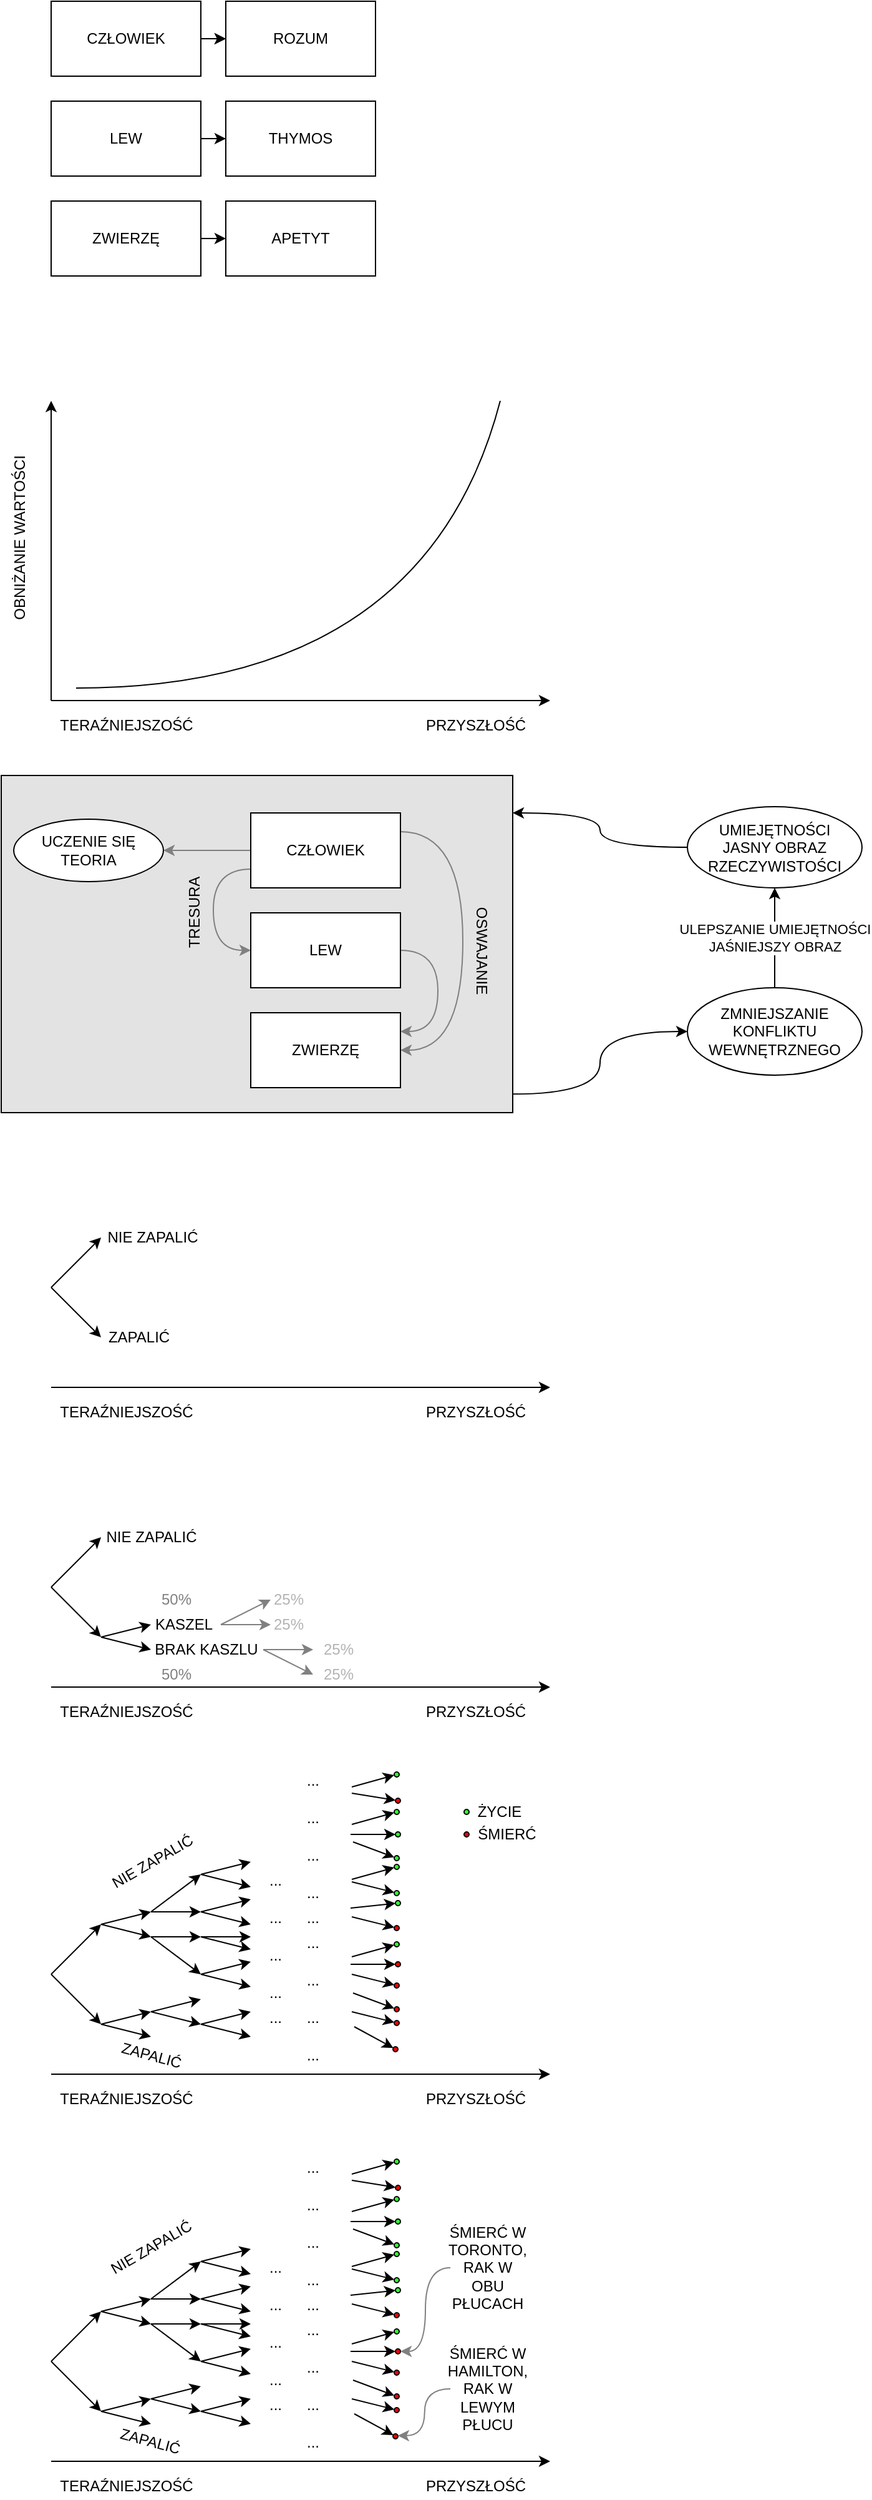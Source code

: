 <mxfile version="15.5.6" type="github">
  <diagram id="h3XiX5L2xC7716TNH4we" name="Page-1">
    <mxGraphModel dx="1521" dy="988" grid="1" gridSize="10" guides="1" tooltips="1" connect="1" arrows="1" fold="1" page="1" pageScale="1" pageWidth="827" pageHeight="1169" math="0" shadow="0">
      <root>
        <mxCell id="0" />
        <mxCell id="1" parent="0" />
        <mxCell id="KQOKyWiwMK6b_8UveWx6-15" style="edgeStyle=orthogonalEdgeStyle;curved=1;rounded=0;orthogonalLoop=1;jettySize=auto;html=1;entryX=0;entryY=0.5;entryDx=0;entryDy=0;exitX=0.999;exitY=0.945;exitDx=0;exitDy=0;exitPerimeter=0;" edge="1" parent="1" source="KQOKyWiwMK6b_8UveWx6-13" target="KQOKyWiwMK6b_8UveWx6-4">
          <mxGeometry relative="1" as="geometry" />
        </mxCell>
        <mxCell id="KQOKyWiwMK6b_8UveWx6-13" value="" style="whiteSpace=wrap;html=1;fillColor=#E3E3E3;" vertex="1" parent="1">
          <mxGeometry x="40" y="660" width="410" height="270" as="geometry" />
        </mxCell>
        <mxCell id="xyvLPHj3RRTKYlfgmULw-8" style="edgeStyle=orthogonalEdgeStyle;rounded=0;orthogonalLoop=1;jettySize=auto;html=1;entryX=0;entryY=0.5;entryDx=0;entryDy=0;" parent="1" source="xyvLPHj3RRTKYlfgmULw-1" target="xyvLPHj3RRTKYlfgmULw-4" edge="1">
          <mxGeometry relative="1" as="geometry" />
        </mxCell>
        <mxCell id="xyvLPHj3RRTKYlfgmULw-12" value="" style="edgeStyle=orthogonalEdgeStyle;rounded=0;orthogonalLoop=1;jettySize=auto;html=1;" parent="1" source="xyvLPHj3RRTKYlfgmULw-1" target="xyvLPHj3RRTKYlfgmULw-4" edge="1">
          <mxGeometry relative="1" as="geometry" />
        </mxCell>
        <mxCell id="xyvLPHj3RRTKYlfgmULw-1" value="CZŁOWIEK" style="rounded=0;whiteSpace=wrap;html=1;" parent="1" vertex="1">
          <mxGeometry x="80" y="40" width="120" height="60" as="geometry" />
        </mxCell>
        <mxCell id="xyvLPHj3RRTKYlfgmULw-11" style="edgeStyle=orthogonalEdgeStyle;rounded=0;orthogonalLoop=1;jettySize=auto;html=1;entryX=0;entryY=0.5;entryDx=0;entryDy=0;" parent="1" source="xyvLPHj3RRTKYlfgmULw-2" target="xyvLPHj3RRTKYlfgmULw-10" edge="1">
          <mxGeometry relative="1" as="geometry" />
        </mxCell>
        <mxCell id="xyvLPHj3RRTKYlfgmULw-2" value="LEW" style="rounded=0;whiteSpace=wrap;html=1;" parent="1" vertex="1">
          <mxGeometry x="80" y="120" width="120" height="60" as="geometry" />
        </mxCell>
        <mxCell id="xyvLPHj3RRTKYlfgmULw-9" style="edgeStyle=orthogonalEdgeStyle;rounded=0;orthogonalLoop=1;jettySize=auto;html=1;exitX=1;exitY=0.5;exitDx=0;exitDy=0;entryX=0;entryY=0.5;entryDx=0;entryDy=0;" parent="1" source="xyvLPHj3RRTKYlfgmULw-3" target="xyvLPHj3RRTKYlfgmULw-5" edge="1">
          <mxGeometry relative="1" as="geometry" />
        </mxCell>
        <mxCell id="xyvLPHj3RRTKYlfgmULw-3" value="ZWIERZĘ" style="rounded=0;whiteSpace=wrap;html=1;" parent="1" vertex="1">
          <mxGeometry x="80" y="200" width="120" height="60" as="geometry" />
        </mxCell>
        <mxCell id="xyvLPHj3RRTKYlfgmULw-4" value="ROZUM" style="rounded=0;whiteSpace=wrap;html=1;" parent="1" vertex="1">
          <mxGeometry x="220" y="40" width="120" height="60" as="geometry" />
        </mxCell>
        <mxCell id="xyvLPHj3RRTKYlfgmULw-5" value="APETYT" style="rounded=0;whiteSpace=wrap;html=1;" parent="1" vertex="1">
          <mxGeometry x="220" y="200" width="120" height="60" as="geometry" />
        </mxCell>
        <mxCell id="xyvLPHj3RRTKYlfgmULw-10" value="THYMOS" style="rounded=0;whiteSpace=wrap;html=1;" parent="1" vertex="1">
          <mxGeometry x="220" y="120" width="120" height="60" as="geometry" />
        </mxCell>
        <mxCell id="xyvLPHj3RRTKYlfgmULw-14" value="" style="endArrow=classic;html=1;rounded=0;" parent="1" edge="1">
          <mxGeometry width="50" height="50" relative="1" as="geometry">
            <mxPoint x="80" y="600" as="sourcePoint" />
            <mxPoint x="80" y="360" as="targetPoint" />
          </mxGeometry>
        </mxCell>
        <mxCell id="xyvLPHj3RRTKYlfgmULw-15" value="" style="endArrow=classic;html=1;rounded=0;" parent="1" edge="1">
          <mxGeometry width="50" height="50" relative="1" as="geometry">
            <mxPoint x="80" y="600" as="sourcePoint" />
            <mxPoint x="480" y="600" as="targetPoint" />
          </mxGeometry>
        </mxCell>
        <mxCell id="xyvLPHj3RRTKYlfgmULw-16" value="PRZYSZŁOŚĆ" style="text;html=1;align=center;verticalAlign=middle;resizable=0;points=[];autosize=1;strokeColor=none;fillColor=none;" parent="1" vertex="1">
          <mxGeometry x="370" y="610" width="100" height="20" as="geometry" />
        </mxCell>
        <mxCell id="xyvLPHj3RRTKYlfgmULw-17" value="TERAŹNIEJSZOŚĆ" style="text;html=1;align=center;verticalAlign=middle;resizable=0;points=[];autosize=1;strokeColor=none;fillColor=none;" parent="1" vertex="1">
          <mxGeometry x="80" y="610" width="120" height="20" as="geometry" />
        </mxCell>
        <mxCell id="xyvLPHj3RRTKYlfgmULw-18" value="OBNIŻANIE WARTOŚCI" style="text;html=1;align=center;verticalAlign=middle;resizable=0;points=[];autosize=1;strokeColor=none;fillColor=none;rotation=-90;" parent="1" vertex="1">
          <mxGeometry x="-20" y="460" width="150" height="20" as="geometry" />
        </mxCell>
        <mxCell id="xyvLPHj3RRTKYlfgmULw-20" value="" style="endArrow=none;html=1;curved=1;" parent="1" edge="1">
          <mxGeometry width="50" height="50" relative="1" as="geometry">
            <mxPoint x="100" y="590" as="sourcePoint" />
            <mxPoint x="440" y="360" as="targetPoint" />
            <Array as="points">
              <mxPoint x="380" y="590" />
            </Array>
          </mxGeometry>
        </mxCell>
        <mxCell id="xyvLPHj3RRTKYlfgmULw-253" value="" style="endArrow=classic;html=1;rounded=0;" parent="1" edge="1">
          <mxGeometry x="80" y="1760" width="50" height="50" as="geometry">
            <mxPoint x="80" y="2010" as="sourcePoint" />
            <mxPoint x="480" y="2010" as="targetPoint" />
          </mxGeometry>
        </mxCell>
        <mxCell id="xyvLPHj3RRTKYlfgmULw-254" value="PRZYSZŁOŚĆ" style="text;html=1;align=center;verticalAlign=middle;resizable=0;points=[];autosize=1;strokeColor=none;fillColor=none;" parent="1" vertex="1">
          <mxGeometry x="370" y="2020" width="100" height="20" as="geometry" />
        </mxCell>
        <mxCell id="xyvLPHj3RRTKYlfgmULw-255" value="TERAŹNIEJSZOŚĆ" style="text;html=1;align=center;verticalAlign=middle;resizable=0;points=[];autosize=1;strokeColor=none;fillColor=none;" parent="1" vertex="1">
          <mxGeometry x="80" y="2020" width="120" height="20" as="geometry" />
        </mxCell>
        <mxCell id="xyvLPHj3RRTKYlfgmULw-256" value="" style="endArrow=classic;html=1;curved=1;" parent="1" edge="1">
          <mxGeometry x="80" y="1760" width="50" height="50" as="geometry">
            <mxPoint x="80" y="1930" as="sourcePoint" />
            <mxPoint x="120" y="1890" as="targetPoint" />
          </mxGeometry>
        </mxCell>
        <mxCell id="xyvLPHj3RRTKYlfgmULw-257" value="" style="endArrow=classic;html=1;curved=1;" parent="1" edge="1">
          <mxGeometry x="80" y="1760" width="50" height="50" as="geometry">
            <mxPoint x="80" y="1930" as="sourcePoint" />
            <mxPoint x="120" y="1970" as="targetPoint" />
          </mxGeometry>
        </mxCell>
        <mxCell id="xyvLPHj3RRTKYlfgmULw-258" value="" style="endArrow=classic;html=1;curved=1;" parent="1" edge="1">
          <mxGeometry x="80" y="1760" width="50" height="50" as="geometry">
            <mxPoint x="120" y="1890" as="sourcePoint" />
            <mxPoint x="160" y="1880" as="targetPoint" />
          </mxGeometry>
        </mxCell>
        <mxCell id="xyvLPHj3RRTKYlfgmULw-259" value="" style="endArrow=classic;html=1;curved=1;" parent="1" edge="1">
          <mxGeometry x="80" y="1760" width="50" height="50" as="geometry">
            <mxPoint x="120" y="1890" as="sourcePoint" />
            <mxPoint x="160" y="1900" as="targetPoint" />
          </mxGeometry>
        </mxCell>
        <mxCell id="xyvLPHj3RRTKYlfgmULw-260" value="" style="endArrow=classic;html=1;curved=1;" parent="1" edge="1">
          <mxGeometry x="80" y="1760" width="50" height="50" as="geometry">
            <mxPoint x="120" y="1970" as="sourcePoint" />
            <mxPoint x="160" y="1960" as="targetPoint" />
          </mxGeometry>
        </mxCell>
        <mxCell id="xyvLPHj3RRTKYlfgmULw-261" value="" style="endArrow=classic;html=1;curved=1;" parent="1" edge="1">
          <mxGeometry x="80" y="1760" width="50" height="50" as="geometry">
            <mxPoint x="120" y="1970" as="sourcePoint" />
            <mxPoint x="160" y="1980" as="targetPoint" />
          </mxGeometry>
        </mxCell>
        <mxCell id="xyvLPHj3RRTKYlfgmULw-262" value="" style="endArrow=classic;html=1;curved=1;" parent="1" edge="1">
          <mxGeometry x="80" y="1760" width="50" height="50" as="geometry">
            <mxPoint x="160" y="1900" as="sourcePoint" />
            <mxPoint x="200" y="1900" as="targetPoint" />
          </mxGeometry>
        </mxCell>
        <mxCell id="xyvLPHj3RRTKYlfgmULw-263" value="" style="endArrow=classic;html=1;curved=1;" parent="1" edge="1">
          <mxGeometry x="80" y="1760" width="50" height="50" as="geometry">
            <mxPoint x="160" y="1900" as="sourcePoint" />
            <mxPoint x="200" y="1930" as="targetPoint" />
          </mxGeometry>
        </mxCell>
        <mxCell id="xyvLPHj3RRTKYlfgmULw-264" value="" style="endArrow=classic;html=1;curved=1;" parent="1" edge="1">
          <mxGeometry x="80" y="1760" width="50" height="50" as="geometry">
            <mxPoint x="160" y="1960" as="sourcePoint" />
            <mxPoint x="200" y="1950" as="targetPoint" />
          </mxGeometry>
        </mxCell>
        <mxCell id="xyvLPHj3RRTKYlfgmULw-265" value="" style="endArrow=classic;html=1;curved=1;" parent="1" edge="1">
          <mxGeometry x="80" y="1760" width="50" height="50" as="geometry">
            <mxPoint x="160" y="1960" as="sourcePoint" />
            <mxPoint x="200" y="1970" as="targetPoint" />
          </mxGeometry>
        </mxCell>
        <mxCell id="xyvLPHj3RRTKYlfgmULw-266" value="" style="endArrow=classic;html=1;curved=1;" parent="1" edge="1">
          <mxGeometry x="80" y="1760" width="50" height="50" as="geometry">
            <mxPoint x="160" y="1880" as="sourcePoint" />
            <mxPoint x="200" y="1850" as="targetPoint" />
          </mxGeometry>
        </mxCell>
        <mxCell id="xyvLPHj3RRTKYlfgmULw-267" value="" style="endArrow=classic;html=1;curved=1;" parent="1" edge="1">
          <mxGeometry x="80" y="1760" width="50" height="50" as="geometry">
            <mxPoint x="160" y="1880" as="sourcePoint" />
            <mxPoint x="200" y="1880" as="targetPoint" />
          </mxGeometry>
        </mxCell>
        <mxCell id="xyvLPHj3RRTKYlfgmULw-268" value="" style="endArrow=classic;html=1;curved=1;" parent="1" edge="1">
          <mxGeometry x="80" y="1760" width="50" height="50" as="geometry">
            <mxPoint x="200" y="1850" as="sourcePoint" />
            <mxPoint x="240" y="1840" as="targetPoint" />
          </mxGeometry>
        </mxCell>
        <mxCell id="xyvLPHj3RRTKYlfgmULw-269" value="" style="endArrow=classic;html=1;curved=1;" parent="1" edge="1">
          <mxGeometry x="80" y="1760" width="50" height="50" as="geometry">
            <mxPoint x="200" y="1850" as="sourcePoint" />
            <mxPoint x="240" y="1860" as="targetPoint" />
          </mxGeometry>
        </mxCell>
        <mxCell id="xyvLPHj3RRTKYlfgmULw-270" value="" style="endArrow=classic;html=1;curved=1;" parent="1" edge="1">
          <mxGeometry x="80" y="1760" width="50" height="50" as="geometry">
            <mxPoint x="200" y="1880" as="sourcePoint" />
            <mxPoint x="240" y="1870" as="targetPoint" />
          </mxGeometry>
        </mxCell>
        <mxCell id="xyvLPHj3RRTKYlfgmULw-271" value="" style="endArrow=classic;html=1;curved=1;" parent="1" edge="1">
          <mxGeometry x="80" y="1760" width="50" height="50" as="geometry">
            <mxPoint x="200" y="1880" as="sourcePoint" />
            <mxPoint x="240" y="1890" as="targetPoint" />
          </mxGeometry>
        </mxCell>
        <mxCell id="xyvLPHj3RRTKYlfgmULw-272" value="" style="endArrow=classic;html=1;curved=1;" parent="1" edge="1">
          <mxGeometry x="80" y="1760" width="50" height="50" as="geometry">
            <mxPoint x="200" y="1930" as="sourcePoint" />
            <mxPoint x="240" y="1920" as="targetPoint" />
          </mxGeometry>
        </mxCell>
        <mxCell id="xyvLPHj3RRTKYlfgmULw-273" value="" style="endArrow=classic;html=1;curved=1;" parent="1" edge="1">
          <mxGeometry x="80" y="1760" width="50" height="50" as="geometry">
            <mxPoint x="200" y="1930" as="sourcePoint" />
            <mxPoint x="240" y="1940" as="targetPoint" />
          </mxGeometry>
        </mxCell>
        <mxCell id="xyvLPHj3RRTKYlfgmULw-274" value="" style="endArrow=classic;html=1;curved=1;" parent="1" edge="1">
          <mxGeometry x="80" y="1760" width="50" height="50" as="geometry">
            <mxPoint x="200" y="1900" as="sourcePoint" />
            <mxPoint x="240" y="1900" as="targetPoint" />
          </mxGeometry>
        </mxCell>
        <mxCell id="xyvLPHj3RRTKYlfgmULw-275" value="" style="endArrow=classic;html=1;curved=1;" parent="1" edge="1">
          <mxGeometry x="80" y="1760" width="50" height="50" as="geometry">
            <mxPoint x="200" y="1900" as="sourcePoint" />
            <mxPoint x="240" y="1910" as="targetPoint" />
          </mxGeometry>
        </mxCell>
        <mxCell id="xyvLPHj3RRTKYlfgmULw-276" value="" style="endArrow=classic;html=1;curved=1;" parent="1" edge="1">
          <mxGeometry x="80" y="1760" width="50" height="50" as="geometry">
            <mxPoint x="200" y="1970" as="sourcePoint" />
            <mxPoint x="240" y="1960" as="targetPoint" />
          </mxGeometry>
        </mxCell>
        <mxCell id="xyvLPHj3RRTKYlfgmULw-277" value="" style="endArrow=classic;html=1;curved=1;" parent="1" edge="1">
          <mxGeometry x="80" y="1760" width="50" height="50" as="geometry">
            <mxPoint x="200" y="1970" as="sourcePoint" />
            <mxPoint x="240" y="1980" as="targetPoint" />
          </mxGeometry>
        </mxCell>
        <mxCell id="xyvLPHj3RRTKYlfgmULw-278" value="..." style="text;html=1;strokeColor=none;fillColor=none;align=center;verticalAlign=middle;whiteSpace=wrap;rounded=0;" parent="1" vertex="1">
          <mxGeometry x="230" y="1840" width="60" height="30" as="geometry" />
        </mxCell>
        <mxCell id="xyvLPHj3RRTKYlfgmULw-279" value="..." style="text;html=1;strokeColor=none;fillColor=none;align=center;verticalAlign=middle;whiteSpace=wrap;rounded=0;" parent="1" vertex="1">
          <mxGeometry x="230" y="1870" width="60" height="30" as="geometry" />
        </mxCell>
        <mxCell id="xyvLPHj3RRTKYlfgmULw-280" value="..." style="text;html=1;strokeColor=none;fillColor=none;align=center;verticalAlign=middle;whiteSpace=wrap;rounded=0;" parent="1" vertex="1">
          <mxGeometry x="230" y="1900" width="60" height="30" as="geometry" />
        </mxCell>
        <mxCell id="xyvLPHj3RRTKYlfgmULw-281" value="..." style="text;html=1;strokeColor=none;fillColor=none;align=center;verticalAlign=middle;whiteSpace=wrap;rounded=0;" parent="1" vertex="1">
          <mxGeometry x="230" y="1930" width="60" height="30" as="geometry" />
        </mxCell>
        <mxCell id="xyvLPHj3RRTKYlfgmULw-282" value="..." style="text;html=1;strokeColor=none;fillColor=none;align=center;verticalAlign=middle;whiteSpace=wrap;rounded=0;" parent="1" vertex="1">
          <mxGeometry x="230" y="1950" width="60" height="30" as="geometry" />
        </mxCell>
        <mxCell id="xyvLPHj3RRTKYlfgmULw-283" value="..." style="text;html=1;strokeColor=none;fillColor=none;align=center;verticalAlign=middle;whiteSpace=wrap;rounded=0;" parent="1" vertex="1">
          <mxGeometry x="260" y="1760" width="60" height="30" as="geometry" />
        </mxCell>
        <mxCell id="xyvLPHj3RRTKYlfgmULw-284" value="..." style="text;html=1;strokeColor=none;fillColor=none;align=center;verticalAlign=middle;whiteSpace=wrap;rounded=0;" parent="1" vertex="1">
          <mxGeometry x="260" y="1790" width="60" height="30" as="geometry" />
        </mxCell>
        <mxCell id="xyvLPHj3RRTKYlfgmULw-285" value="..." style="text;html=1;strokeColor=none;fillColor=none;align=center;verticalAlign=middle;whiteSpace=wrap;rounded=0;" parent="1" vertex="1">
          <mxGeometry x="260" y="1820" width="60" height="30" as="geometry" />
        </mxCell>
        <mxCell id="xyvLPHj3RRTKYlfgmULw-286" value="..." style="text;html=1;strokeColor=none;fillColor=none;align=center;verticalAlign=middle;whiteSpace=wrap;rounded=0;" parent="1" vertex="1">
          <mxGeometry x="260" y="1850" width="60" height="30" as="geometry" />
        </mxCell>
        <mxCell id="xyvLPHj3RRTKYlfgmULw-287" value="..." style="text;html=1;strokeColor=none;fillColor=none;align=center;verticalAlign=middle;whiteSpace=wrap;rounded=0;" parent="1" vertex="1">
          <mxGeometry x="260" y="1870" width="60" height="30" as="geometry" />
        </mxCell>
        <mxCell id="xyvLPHj3RRTKYlfgmULw-288" value="..." style="text;html=1;strokeColor=none;fillColor=none;align=center;verticalAlign=middle;whiteSpace=wrap;rounded=0;" parent="1" vertex="1">
          <mxGeometry x="260" y="1890" width="60" height="30" as="geometry" />
        </mxCell>
        <mxCell id="xyvLPHj3RRTKYlfgmULw-289" value="..." style="text;html=1;strokeColor=none;fillColor=none;align=center;verticalAlign=middle;whiteSpace=wrap;rounded=0;" parent="1" vertex="1">
          <mxGeometry x="260" y="1920" width="60" height="30" as="geometry" />
        </mxCell>
        <mxCell id="xyvLPHj3RRTKYlfgmULw-290" value="..." style="text;html=1;strokeColor=none;fillColor=none;align=center;verticalAlign=middle;whiteSpace=wrap;rounded=0;" parent="1" vertex="1">
          <mxGeometry x="260" y="1950" width="60" height="30" as="geometry" />
        </mxCell>
        <mxCell id="xyvLPHj3RRTKYlfgmULw-291" value="..." style="text;html=1;strokeColor=none;fillColor=none;align=center;verticalAlign=middle;whiteSpace=wrap;rounded=0;" parent="1" vertex="1">
          <mxGeometry x="260" y="1980" width="60" height="30" as="geometry" />
        </mxCell>
        <mxCell id="xyvLPHj3RRTKYlfgmULw-292" value="" style="group;rotation=-15;" parent="1" vertex="1" connectable="0">
          <mxGeometry x="320" y="1773" width="40" height="4" as="geometry" />
        </mxCell>
        <mxCell id="xyvLPHj3RRTKYlfgmULw-293" value="" style="endArrow=classic;html=1;curved=1;entryX=0;entryY=0.5;entryDx=0;entryDy=0;" parent="xyvLPHj3RRTKYlfgmULw-292" target="xyvLPHj3RRTKYlfgmULw-294" edge="1">
          <mxGeometry width="50" height="50" relative="1" as="geometry">
            <mxPoint x="1" y="7" as="sourcePoint" />
            <mxPoint x="29" y="-3" as="targetPoint" />
          </mxGeometry>
        </mxCell>
        <mxCell id="xyvLPHj3RRTKYlfgmULw-294" value="" style="ellipse;whiteSpace=wrap;html=1;fillColor=#33FF33;gradientColor=none;rotation=-15;" parent="xyvLPHj3RRTKYlfgmULw-292" vertex="1">
          <mxGeometry x="35" y="-5" width="4" height="4" as="geometry" />
        </mxCell>
        <mxCell id="xyvLPHj3RRTKYlfgmULw-295" value="" style="group;rotation=10;" parent="1" vertex="1" connectable="0">
          <mxGeometry x="320" y="1786" width="40" height="4" as="geometry" />
        </mxCell>
        <mxCell id="xyvLPHj3RRTKYlfgmULw-296" value="" style="endArrow=classic;html=1;curved=1;entryX=0;entryY=0.5;entryDx=0;entryDy=0;" parent="xyvLPHj3RRTKYlfgmULw-295" target="xyvLPHj3RRTKYlfgmULw-297" edge="1">
          <mxGeometry width="50" height="50" relative="1" as="geometry">
            <mxPoint x="1" y="-1" as="sourcePoint" />
            <mxPoint x="30" y="1" as="targetPoint" />
          </mxGeometry>
        </mxCell>
        <mxCell id="xyvLPHj3RRTKYlfgmULw-297" value="" style="ellipse;whiteSpace=wrap;html=1;fillColor=#FF0000;gradientColor=none;rotation=10;" parent="xyvLPHj3RRTKYlfgmULw-295" vertex="1">
          <mxGeometry x="36" y="3" width="4" height="4" as="geometry" />
        </mxCell>
        <mxCell id="xyvLPHj3RRTKYlfgmULw-298" value="" style="group;rotation=-15;" parent="1" vertex="1" connectable="0">
          <mxGeometry x="320" y="1803" width="40" height="4" as="geometry" />
        </mxCell>
        <mxCell id="xyvLPHj3RRTKYlfgmULw-299" value="" style="endArrow=classic;html=1;curved=1;entryX=0;entryY=0.5;entryDx=0;entryDy=0;" parent="xyvLPHj3RRTKYlfgmULw-298" target="xyvLPHj3RRTKYlfgmULw-300" edge="1">
          <mxGeometry width="50" height="50" relative="1" as="geometry">
            <mxPoint x="1" y="7" as="sourcePoint" />
            <mxPoint x="29" y="-3" as="targetPoint" />
          </mxGeometry>
        </mxCell>
        <mxCell id="xyvLPHj3RRTKYlfgmULw-300" value="" style="ellipse;whiteSpace=wrap;html=1;fillColor=#33FF33;gradientColor=none;rotation=-15;" parent="xyvLPHj3RRTKYlfgmULw-298" vertex="1">
          <mxGeometry x="35" y="-5" width="4" height="4" as="geometry" />
        </mxCell>
        <mxCell id="xyvLPHj3RRTKYlfgmULw-301" value="" style="group;rotation=0;" parent="1" vertex="1" connectable="0">
          <mxGeometry x="320" y="1816" width="40" height="4" as="geometry" />
        </mxCell>
        <mxCell id="xyvLPHj3RRTKYlfgmULw-302" value="" style="endArrow=classic;html=1;curved=1;entryX=0;entryY=0.5;entryDx=0;entryDy=0;" parent="xyvLPHj3RRTKYlfgmULw-301" target="xyvLPHj3RRTKYlfgmULw-303" edge="1">
          <mxGeometry width="50" height="50" relative="1" as="geometry">
            <mxPoint y="2" as="sourcePoint" />
            <mxPoint x="30" y="-1" as="targetPoint" />
          </mxGeometry>
        </mxCell>
        <mxCell id="xyvLPHj3RRTKYlfgmULw-303" value="" style="ellipse;whiteSpace=wrap;html=1;fillColor=#33FF33;gradientColor=none;rotation=0;" parent="xyvLPHj3RRTKYlfgmULw-301" vertex="1">
          <mxGeometry x="36" width="4" height="4" as="geometry" />
        </mxCell>
        <mxCell id="xyvLPHj3RRTKYlfgmULw-304" value="" style="group;rotation=20;" parent="1" vertex="1" connectable="0">
          <mxGeometry x="320" y="1829" width="40" height="4" as="geometry" />
        </mxCell>
        <mxCell id="xyvLPHj3RRTKYlfgmULw-305" value="" style="endArrow=classic;html=1;curved=1;entryX=0;entryY=0.5;entryDx=0;entryDy=0;" parent="xyvLPHj3RRTKYlfgmULw-304" target="xyvLPHj3RRTKYlfgmULw-306" edge="1">
          <mxGeometry width="50" height="50" relative="1" as="geometry">
            <mxPoint x="2" y="-5" as="sourcePoint" />
            <mxPoint x="30" y="3" as="targetPoint" />
          </mxGeometry>
        </mxCell>
        <mxCell id="xyvLPHj3RRTKYlfgmULw-306" value="" style="ellipse;whiteSpace=wrap;html=1;fillColor=#33FF33;gradientColor=none;rotation=20;" parent="xyvLPHj3RRTKYlfgmULw-304" vertex="1">
          <mxGeometry x="35" y="6" width="4" height="4" as="geometry" />
        </mxCell>
        <mxCell id="xyvLPHj3RRTKYlfgmULw-307" value="" style="group;rotation=-15;" parent="1" vertex="1" connectable="0">
          <mxGeometry x="320" y="1847" width="40" height="4" as="geometry" />
        </mxCell>
        <mxCell id="xyvLPHj3RRTKYlfgmULw-308" value="" style="endArrow=classic;html=1;curved=1;entryX=0;entryY=0.5;entryDx=0;entryDy=0;" parent="xyvLPHj3RRTKYlfgmULw-307" target="xyvLPHj3RRTKYlfgmULw-309" edge="1">
          <mxGeometry width="50" height="50" relative="1" as="geometry">
            <mxPoint x="1" y="7" as="sourcePoint" />
            <mxPoint x="29" y="-3" as="targetPoint" />
          </mxGeometry>
        </mxCell>
        <mxCell id="xyvLPHj3RRTKYlfgmULw-309" value="" style="ellipse;whiteSpace=wrap;html=1;fillColor=#33FF33;gradientColor=none;rotation=-15;" parent="xyvLPHj3RRTKYlfgmULw-307" vertex="1">
          <mxGeometry x="35" y="-5" width="4" height="4" as="geometry" />
        </mxCell>
        <mxCell id="xyvLPHj3RRTKYlfgmULw-310" value="" style="group;rotation=15;" parent="1" vertex="1" connectable="0">
          <mxGeometry x="320" y="1859" width="40" height="4" as="geometry" />
        </mxCell>
        <mxCell id="xyvLPHj3RRTKYlfgmULw-311" value="" style="endArrow=classic;html=1;curved=1;entryX=0;entryY=0.5;entryDx=0;entryDy=0;" parent="xyvLPHj3RRTKYlfgmULw-310" target="xyvLPHj3RRTKYlfgmULw-312" edge="1">
          <mxGeometry width="50" height="50" relative="1" as="geometry">
            <mxPoint x="1" y="-3" as="sourcePoint" />
            <mxPoint x="30" y="2" as="targetPoint" />
          </mxGeometry>
        </mxCell>
        <mxCell id="xyvLPHj3RRTKYlfgmULw-312" value="" style="ellipse;whiteSpace=wrap;html=1;fillColor=#33FF33;gradientColor=none;rotation=15;" parent="xyvLPHj3RRTKYlfgmULw-310" vertex="1">
          <mxGeometry x="35" y="4" width="4" height="4" as="geometry" />
        </mxCell>
        <mxCell id="xyvLPHj3RRTKYlfgmULw-313" value="" style="group;rotation=-5;" parent="1" vertex="1" connectable="0">
          <mxGeometry x="320" y="1873" width="40" height="4" as="geometry" />
        </mxCell>
        <mxCell id="xyvLPHj3RRTKYlfgmULw-314" value="" style="endArrow=classic;html=1;curved=1;entryX=0;entryY=0.5;entryDx=0;entryDy=0;" parent="xyvLPHj3RRTKYlfgmULw-313" target="xyvLPHj3RRTKYlfgmULw-315" edge="1">
          <mxGeometry width="50" height="50" relative="1" as="geometry">
            <mxPoint y="4" as="sourcePoint" />
            <mxPoint x="30" y="-1" as="targetPoint" />
          </mxGeometry>
        </mxCell>
        <mxCell id="xyvLPHj3RRTKYlfgmULw-315" value="" style="ellipse;whiteSpace=wrap;html=1;fillColor=#33FF33;gradientColor=none;rotation=-5;" parent="xyvLPHj3RRTKYlfgmULw-313" vertex="1">
          <mxGeometry x="36" y="-2" width="4" height="4" as="geometry" />
        </mxCell>
        <mxCell id="xyvLPHj3RRTKYlfgmULw-316" value="" style="group;rotation=15;" parent="1" vertex="1" connectable="0">
          <mxGeometry x="320" y="1887" width="40" height="4" as="geometry" />
        </mxCell>
        <mxCell id="xyvLPHj3RRTKYlfgmULw-317" value="" style="endArrow=classic;html=1;curved=1;entryX=0;entryY=0.5;entryDx=0;entryDy=0;" parent="xyvLPHj3RRTKYlfgmULw-316" target="xyvLPHj3RRTKYlfgmULw-318" edge="1">
          <mxGeometry width="50" height="50" relative="1" as="geometry">
            <mxPoint x="1" y="-3" as="sourcePoint" />
            <mxPoint x="30" y="2" as="targetPoint" />
          </mxGeometry>
        </mxCell>
        <mxCell id="xyvLPHj3RRTKYlfgmULw-318" value="" style="ellipse;whiteSpace=wrap;html=1;fillColor=#FF0000;gradientColor=none;rotation=15;" parent="xyvLPHj3RRTKYlfgmULw-316" vertex="1">
          <mxGeometry x="35" y="4" width="4" height="4" as="geometry" />
        </mxCell>
        <mxCell id="xyvLPHj3RRTKYlfgmULw-319" value="" style="group;rotation=-15;" parent="1" vertex="1" connectable="0">
          <mxGeometry x="320" y="1909" width="40" height="4" as="geometry" />
        </mxCell>
        <mxCell id="xyvLPHj3RRTKYlfgmULw-320" value="" style="endArrow=classic;html=1;curved=1;entryX=0;entryY=0.5;entryDx=0;entryDy=0;" parent="xyvLPHj3RRTKYlfgmULw-319" target="xyvLPHj3RRTKYlfgmULw-321" edge="1">
          <mxGeometry width="50" height="50" relative="1" as="geometry">
            <mxPoint x="1" y="7" as="sourcePoint" />
            <mxPoint x="29" y="-3" as="targetPoint" />
          </mxGeometry>
        </mxCell>
        <mxCell id="xyvLPHj3RRTKYlfgmULw-321" value="" style="ellipse;whiteSpace=wrap;html=1;fillColor=#33FF33;gradientColor=none;rotation=-15;" parent="xyvLPHj3RRTKYlfgmULw-319" vertex="1">
          <mxGeometry x="35" y="-5" width="4" height="4" as="geometry" />
        </mxCell>
        <mxCell id="xyvLPHj3RRTKYlfgmULw-322" value="" style="group;rotation=0;" parent="1" vertex="1" connectable="0">
          <mxGeometry x="320" y="1920" width="40" height="4" as="geometry" />
        </mxCell>
        <mxCell id="xyvLPHj3RRTKYlfgmULw-323" value="" style="endArrow=classic;html=1;curved=1;entryX=0;entryY=0.5;entryDx=0;entryDy=0;" parent="xyvLPHj3RRTKYlfgmULw-322" target="xyvLPHj3RRTKYlfgmULw-324" edge="1">
          <mxGeometry width="50" height="50" relative="1" as="geometry">
            <mxPoint y="2" as="sourcePoint" />
            <mxPoint x="30" y="-1" as="targetPoint" />
          </mxGeometry>
        </mxCell>
        <mxCell id="xyvLPHj3RRTKYlfgmULw-324" value="" style="ellipse;whiteSpace=wrap;html=1;fillColor=#FF0000;gradientColor=none;rotation=0;" parent="xyvLPHj3RRTKYlfgmULw-322" vertex="1">
          <mxGeometry x="36" width="4" height="4" as="geometry" />
        </mxCell>
        <mxCell id="xyvLPHj3RRTKYlfgmULw-325" value="" style="group;rotation=15;" parent="1" vertex="1" connectable="0">
          <mxGeometry x="320" y="1933" width="40" height="4" as="geometry" />
        </mxCell>
        <mxCell id="xyvLPHj3RRTKYlfgmULw-326" value="" style="endArrow=classic;html=1;curved=1;entryX=0;entryY=0.5;entryDx=0;entryDy=0;" parent="xyvLPHj3RRTKYlfgmULw-325" target="xyvLPHj3RRTKYlfgmULw-327" edge="1">
          <mxGeometry width="50" height="50" relative="1" as="geometry">
            <mxPoint x="1" y="-3" as="sourcePoint" />
            <mxPoint x="30" y="2" as="targetPoint" />
          </mxGeometry>
        </mxCell>
        <mxCell id="xyvLPHj3RRTKYlfgmULw-327" value="" style="ellipse;whiteSpace=wrap;html=1;fillColor=#FF0000;gradientColor=none;rotation=15;" parent="xyvLPHj3RRTKYlfgmULw-325" vertex="1">
          <mxGeometry x="35" y="4" width="4" height="4" as="geometry" />
        </mxCell>
        <mxCell id="xyvLPHj3RRTKYlfgmULw-328" value="" style="group;rotation=20;" parent="1" vertex="1" connectable="0">
          <mxGeometry x="320" y="1950" width="40" height="4" as="geometry" />
        </mxCell>
        <mxCell id="xyvLPHj3RRTKYlfgmULw-329" value="" style="endArrow=classic;html=1;curved=1;entryX=0;entryY=0.5;entryDx=0;entryDy=0;" parent="xyvLPHj3RRTKYlfgmULw-328" target="xyvLPHj3RRTKYlfgmULw-330" edge="1">
          <mxGeometry width="50" height="50" relative="1" as="geometry">
            <mxPoint x="2" y="-5" as="sourcePoint" />
            <mxPoint x="30" y="3" as="targetPoint" />
          </mxGeometry>
        </mxCell>
        <mxCell id="xyvLPHj3RRTKYlfgmULw-330" value="" style="ellipse;whiteSpace=wrap;html=1;fillColor=#FF0000;gradientColor=none;rotation=20;" parent="xyvLPHj3RRTKYlfgmULw-328" vertex="1">
          <mxGeometry x="35" y="6" width="4" height="4" as="geometry" />
        </mxCell>
        <mxCell id="xyvLPHj3RRTKYlfgmULw-331" value="" style="group;rotation=15;" parent="1" vertex="1" connectable="0">
          <mxGeometry x="320" y="1963" width="40" height="4" as="geometry" />
        </mxCell>
        <mxCell id="xyvLPHj3RRTKYlfgmULw-332" value="" style="endArrow=classic;html=1;curved=1;entryX=0;entryY=0.5;entryDx=0;entryDy=0;" parent="xyvLPHj3RRTKYlfgmULw-331" target="xyvLPHj3RRTKYlfgmULw-333" edge="1">
          <mxGeometry width="50" height="50" relative="1" as="geometry">
            <mxPoint x="1" y="-3" as="sourcePoint" />
            <mxPoint x="30" y="2" as="targetPoint" />
          </mxGeometry>
        </mxCell>
        <mxCell id="xyvLPHj3RRTKYlfgmULw-333" value="" style="ellipse;whiteSpace=wrap;html=1;fillColor=#FF0000;gradientColor=none;rotation=15;" parent="xyvLPHj3RRTKYlfgmULw-331" vertex="1">
          <mxGeometry x="35" y="4" width="4" height="4" as="geometry" />
        </mxCell>
        <mxCell id="xyvLPHj3RRTKYlfgmULw-334" value="" style="group;rotation=30;" parent="1" vertex="1" connectable="0">
          <mxGeometry x="320" y="1980" width="40" height="4" as="geometry" />
        </mxCell>
        <mxCell id="xyvLPHj3RRTKYlfgmULw-335" value="" style="endArrow=classic;html=1;curved=1;entryX=0;entryY=0.5;entryDx=0;entryDy=0;" parent="xyvLPHj3RRTKYlfgmULw-334" target="xyvLPHj3RRTKYlfgmULw-336" edge="1">
          <mxGeometry width="50" height="50" relative="1" as="geometry">
            <mxPoint x="3" y="-8" as="sourcePoint" />
            <mxPoint x="30" y="5" as="targetPoint" />
          </mxGeometry>
        </mxCell>
        <mxCell id="xyvLPHj3RRTKYlfgmULw-336" value="" style="ellipse;whiteSpace=wrap;html=1;fillColor=#FF0000;gradientColor=none;rotation=30;" parent="xyvLPHj3RRTKYlfgmULw-334" vertex="1">
          <mxGeometry x="34" y="8" width="4" height="4" as="geometry" />
        </mxCell>
        <mxCell id="xyvLPHj3RRTKYlfgmULw-339" style="edgeStyle=orthogonalEdgeStyle;curved=1;orthogonalLoop=1;jettySize=auto;html=1;entryX=1;entryY=0;entryDx=0;entryDy=0;strokeColor=#808080;" parent="1" source="xyvLPHj3RRTKYlfgmULw-337" target="xyvLPHj3RRTKYlfgmULw-336" edge="1">
          <mxGeometry x="80" y="1760" as="geometry" />
        </mxCell>
        <mxCell id="xyvLPHj3RRTKYlfgmULw-337" value="ŚMIERĆ W HAMILTON, RAK W LEWYM PŁUCU" style="text;html=1;strokeColor=none;fillColor=none;align=center;verticalAlign=middle;whiteSpace=wrap;rounded=0;" parent="1" vertex="1">
          <mxGeometry x="400" y="1937" width="60" height="30" as="geometry" />
        </mxCell>
        <mxCell id="xyvLPHj3RRTKYlfgmULw-243" value="" style="endArrow=classic;html=1;rounded=0;" parent="1" edge="1">
          <mxGeometry x="80" y="1260" width="50" height="50" as="geometry">
            <mxPoint x="80" y="1390" as="sourcePoint" />
            <mxPoint x="480" y="1390" as="targetPoint" />
          </mxGeometry>
        </mxCell>
        <mxCell id="xyvLPHj3RRTKYlfgmULw-244" value="PRZYSZŁOŚĆ" style="text;html=1;align=center;verticalAlign=middle;resizable=0;points=[];autosize=1;strokeColor=none;fillColor=none;" parent="1" vertex="1">
          <mxGeometry x="370" y="1400" width="100" height="20" as="geometry" />
        </mxCell>
        <mxCell id="xyvLPHj3RRTKYlfgmULw-245" value="TERAŹNIEJSZOŚĆ" style="text;html=1;align=center;verticalAlign=middle;resizable=0;points=[];autosize=1;strokeColor=none;fillColor=none;" parent="1" vertex="1">
          <mxGeometry x="80" y="1400" width="120" height="20" as="geometry" />
        </mxCell>
        <mxCell id="xyvLPHj3RRTKYlfgmULw-246" value="" style="endArrow=classic;html=1;curved=1;" parent="1" edge="1">
          <mxGeometry x="80" y="1260" width="50" height="50" as="geometry">
            <mxPoint x="80" y="1310" as="sourcePoint" />
            <mxPoint x="120" y="1270" as="targetPoint" />
          </mxGeometry>
        </mxCell>
        <mxCell id="xyvLPHj3RRTKYlfgmULw-247" value="" style="endArrow=classic;html=1;curved=1;" parent="1" edge="1">
          <mxGeometry x="80" y="1260" width="50" height="50" as="geometry">
            <mxPoint x="80" y="1310" as="sourcePoint" />
            <mxPoint x="120" y="1350" as="targetPoint" />
          </mxGeometry>
        </mxCell>
        <mxCell id="xyvLPHj3RRTKYlfgmULw-248" value="BRAK KASZLU" style="text;html=1;align=center;verticalAlign=middle;resizable=0;points=[];autosize=1;strokeColor=none;fillColor=none;" parent="1" vertex="1">
          <mxGeometry x="154" y="1350" width="100" height="20" as="geometry" />
        </mxCell>
        <mxCell id="xyvLPHj3RRTKYlfgmULw-249" value="KASZEL" style="text;html=1;align=center;verticalAlign=middle;resizable=0;points=[];autosize=1;strokeColor=none;fillColor=none;" parent="1" vertex="1">
          <mxGeometry x="156" y="1330" width="60" height="20" as="geometry" />
        </mxCell>
        <mxCell id="xyvLPHj3RRTKYlfgmULw-250" value="" style="endArrow=classic;html=1;curved=1;" parent="1" edge="1">
          <mxGeometry x="80" y="1260" width="50" height="50" as="geometry">
            <mxPoint x="120" y="1350" as="sourcePoint" />
            <mxPoint x="160" y="1340" as="targetPoint" />
          </mxGeometry>
        </mxCell>
        <mxCell id="xyvLPHj3RRTKYlfgmULw-251" value="" style="endArrow=classic;html=1;curved=1;" parent="1" edge="1">
          <mxGeometry x="80" y="1260" width="50" height="50" as="geometry">
            <mxPoint x="120" y="1350" as="sourcePoint" />
            <mxPoint x="160" y="1360" as="targetPoint" />
          </mxGeometry>
        </mxCell>
        <mxCell id="xyvLPHj3RRTKYlfgmULw-148" value="" style="endArrow=classic;html=1;rounded=0;" parent="1" edge="1">
          <mxGeometry x="80" y="1020" width="50" height="50" as="geometry">
            <mxPoint x="80" y="1150" as="sourcePoint" />
            <mxPoint x="480" y="1150" as="targetPoint" />
          </mxGeometry>
        </mxCell>
        <mxCell id="xyvLPHj3RRTKYlfgmULw-149" value="PRZYSZŁOŚĆ" style="text;html=1;align=center;verticalAlign=middle;resizable=0;points=[];autosize=1;strokeColor=none;fillColor=none;" parent="1" vertex="1">
          <mxGeometry x="370" y="1160" width="100" height="20" as="geometry" />
        </mxCell>
        <mxCell id="xyvLPHj3RRTKYlfgmULw-150" value="TERAŹNIEJSZOŚĆ" style="text;html=1;align=center;verticalAlign=middle;resizable=0;points=[];autosize=1;strokeColor=none;fillColor=none;" parent="1" vertex="1">
          <mxGeometry x="80" y="1160" width="120" height="20" as="geometry" />
        </mxCell>
        <mxCell id="xyvLPHj3RRTKYlfgmULw-151" value="" style="endArrow=classic;html=1;curved=1;" parent="1" edge="1">
          <mxGeometry x="80" y="1020" width="50" height="50" as="geometry">
            <mxPoint x="80" y="1070" as="sourcePoint" />
            <mxPoint x="120" y="1030" as="targetPoint" />
          </mxGeometry>
        </mxCell>
        <mxCell id="xyvLPHj3RRTKYlfgmULw-152" value="" style="endArrow=classic;html=1;curved=1;" parent="1" edge="1">
          <mxGeometry x="80" y="1020" width="50" height="50" as="geometry">
            <mxPoint x="80" y="1070" as="sourcePoint" />
            <mxPoint x="120" y="1110" as="targetPoint" />
          </mxGeometry>
        </mxCell>
        <mxCell id="xyvLPHj3RRTKYlfgmULw-232" value="ZAPALIĆ" style="text;html=1;align=center;verticalAlign=middle;resizable=0;points=[];autosize=1;strokeColor=none;fillColor=none;" parent="1" vertex="1">
          <mxGeometry x="120" y="1100" width="60" height="20" as="geometry" />
        </mxCell>
        <mxCell id="xyvLPHj3RRTKYlfgmULw-233" value="NIE ZAPALIĆ" style="text;html=1;align=center;verticalAlign=middle;resizable=0;points=[];autosize=1;strokeColor=none;fillColor=none;" parent="1" vertex="1">
          <mxGeometry x="116" y="1020" width="90" height="20" as="geometry" />
        </mxCell>
        <mxCell id="xyvLPHj3RRTKYlfgmULw-21" value="" style="endArrow=classic;html=1;rounded=0;" parent="1" edge="1">
          <mxGeometry x="80" y="1450" width="50" height="50" as="geometry">
            <mxPoint x="80" y="1700" as="sourcePoint" />
            <mxPoint x="480" y="1700" as="targetPoint" />
          </mxGeometry>
        </mxCell>
        <mxCell id="xyvLPHj3RRTKYlfgmULw-22" value="PRZYSZŁOŚĆ" style="text;html=1;align=center;verticalAlign=middle;resizable=0;points=[];autosize=1;strokeColor=none;fillColor=none;" parent="1" vertex="1">
          <mxGeometry x="370" y="1710" width="100" height="20" as="geometry" />
        </mxCell>
        <mxCell id="xyvLPHj3RRTKYlfgmULw-23" value="TERAŹNIEJSZOŚĆ" style="text;html=1;align=center;verticalAlign=middle;resizable=0;points=[];autosize=1;strokeColor=none;fillColor=none;" parent="1" vertex="1">
          <mxGeometry x="80" y="1710" width="120" height="20" as="geometry" />
        </mxCell>
        <mxCell id="xyvLPHj3RRTKYlfgmULw-24" value="" style="endArrow=classic;html=1;curved=1;" parent="1" edge="1">
          <mxGeometry x="80" y="1450" width="50" height="50" as="geometry">
            <mxPoint x="80" y="1620" as="sourcePoint" />
            <mxPoint x="120" y="1580" as="targetPoint" />
          </mxGeometry>
        </mxCell>
        <mxCell id="xyvLPHj3RRTKYlfgmULw-25" value="" style="endArrow=classic;html=1;curved=1;" parent="1" edge="1">
          <mxGeometry x="80" y="1450" width="50" height="50" as="geometry">
            <mxPoint x="80" y="1620" as="sourcePoint" />
            <mxPoint x="120" y="1660" as="targetPoint" />
          </mxGeometry>
        </mxCell>
        <mxCell id="xyvLPHj3RRTKYlfgmULw-27" value="" style="endArrow=classic;html=1;curved=1;" parent="1" edge="1">
          <mxGeometry x="80" y="1450" width="50" height="50" as="geometry">
            <mxPoint x="120" y="1580" as="sourcePoint" />
            <mxPoint x="160" y="1570" as="targetPoint" />
          </mxGeometry>
        </mxCell>
        <mxCell id="xyvLPHj3RRTKYlfgmULw-28" value="" style="endArrow=classic;html=1;curved=1;" parent="1" edge="1">
          <mxGeometry x="80" y="1450" width="50" height="50" as="geometry">
            <mxPoint x="120" y="1580" as="sourcePoint" />
            <mxPoint x="160" y="1590" as="targetPoint" />
          </mxGeometry>
        </mxCell>
        <mxCell id="xyvLPHj3RRTKYlfgmULw-31" value="" style="endArrow=classic;html=1;curved=1;" parent="1" edge="1">
          <mxGeometry x="80" y="1450" width="50" height="50" as="geometry">
            <mxPoint x="120" y="1660" as="sourcePoint" />
            <mxPoint x="160" y="1650" as="targetPoint" />
          </mxGeometry>
        </mxCell>
        <mxCell id="xyvLPHj3RRTKYlfgmULw-32" value="" style="endArrow=classic;html=1;curved=1;" parent="1" edge="1">
          <mxGeometry x="80" y="1450" width="50" height="50" as="geometry">
            <mxPoint x="120" y="1660" as="sourcePoint" />
            <mxPoint x="160" y="1670" as="targetPoint" />
          </mxGeometry>
        </mxCell>
        <mxCell id="xyvLPHj3RRTKYlfgmULw-33" value="" style="endArrow=classic;html=1;curved=1;" parent="1" edge="1">
          <mxGeometry x="80" y="1450" width="50" height="50" as="geometry">
            <mxPoint x="160" y="1590" as="sourcePoint" />
            <mxPoint x="200" y="1590" as="targetPoint" />
          </mxGeometry>
        </mxCell>
        <mxCell id="xyvLPHj3RRTKYlfgmULw-34" value="" style="endArrow=classic;html=1;curved=1;" parent="1" edge="1">
          <mxGeometry x="80" y="1450" width="50" height="50" as="geometry">
            <mxPoint x="160" y="1590" as="sourcePoint" />
            <mxPoint x="200" y="1620" as="targetPoint" />
          </mxGeometry>
        </mxCell>
        <mxCell id="xyvLPHj3RRTKYlfgmULw-35" value="" style="endArrow=classic;html=1;curved=1;" parent="1" edge="1">
          <mxGeometry x="80" y="1450" width="50" height="50" as="geometry">
            <mxPoint x="160" y="1650" as="sourcePoint" />
            <mxPoint x="200" y="1640" as="targetPoint" />
          </mxGeometry>
        </mxCell>
        <mxCell id="xyvLPHj3RRTKYlfgmULw-36" value="" style="endArrow=classic;html=1;curved=1;" parent="1" edge="1">
          <mxGeometry x="80" y="1450" width="50" height="50" as="geometry">
            <mxPoint x="160" y="1650" as="sourcePoint" />
            <mxPoint x="200" y="1660" as="targetPoint" />
          </mxGeometry>
        </mxCell>
        <mxCell id="xyvLPHj3RRTKYlfgmULw-37" value="" style="endArrow=classic;html=1;curved=1;" parent="1" edge="1">
          <mxGeometry x="80" y="1450" width="50" height="50" as="geometry">
            <mxPoint x="160" y="1570" as="sourcePoint" />
            <mxPoint x="200" y="1540" as="targetPoint" />
          </mxGeometry>
        </mxCell>
        <mxCell id="xyvLPHj3RRTKYlfgmULw-38" value="" style="endArrow=classic;html=1;curved=1;" parent="1" edge="1">
          <mxGeometry x="80" y="1450" width="50" height="50" as="geometry">
            <mxPoint x="160" y="1570" as="sourcePoint" />
            <mxPoint x="200" y="1570" as="targetPoint" />
          </mxGeometry>
        </mxCell>
        <mxCell id="xyvLPHj3RRTKYlfgmULw-39" value="" style="endArrow=classic;html=1;curved=1;" parent="1" edge="1">
          <mxGeometry x="80" y="1450" width="50" height="50" as="geometry">
            <mxPoint x="200" y="1540" as="sourcePoint" />
            <mxPoint x="240" y="1530" as="targetPoint" />
          </mxGeometry>
        </mxCell>
        <mxCell id="xyvLPHj3RRTKYlfgmULw-40" value="" style="endArrow=classic;html=1;curved=1;" parent="1" edge="1">
          <mxGeometry x="80" y="1450" width="50" height="50" as="geometry">
            <mxPoint x="200" y="1540" as="sourcePoint" />
            <mxPoint x="240" y="1550" as="targetPoint" />
          </mxGeometry>
        </mxCell>
        <mxCell id="xyvLPHj3RRTKYlfgmULw-41" value="" style="endArrow=classic;html=1;curved=1;" parent="1" edge="1">
          <mxGeometry x="80" y="1450" width="50" height="50" as="geometry">
            <mxPoint x="200" y="1570" as="sourcePoint" />
            <mxPoint x="240" y="1560" as="targetPoint" />
          </mxGeometry>
        </mxCell>
        <mxCell id="xyvLPHj3RRTKYlfgmULw-42" value="" style="endArrow=classic;html=1;curved=1;" parent="1" edge="1">
          <mxGeometry x="80" y="1450" width="50" height="50" as="geometry">
            <mxPoint x="200" y="1570" as="sourcePoint" />
            <mxPoint x="240" y="1580" as="targetPoint" />
          </mxGeometry>
        </mxCell>
        <mxCell id="xyvLPHj3RRTKYlfgmULw-43" value="" style="endArrow=classic;html=1;curved=1;" parent="1" edge="1">
          <mxGeometry x="80" y="1450" width="50" height="50" as="geometry">
            <mxPoint x="200" y="1620" as="sourcePoint" />
            <mxPoint x="240" y="1610" as="targetPoint" />
          </mxGeometry>
        </mxCell>
        <mxCell id="xyvLPHj3RRTKYlfgmULw-44" value="" style="endArrow=classic;html=1;curved=1;" parent="1" edge="1">
          <mxGeometry x="80" y="1450" width="50" height="50" as="geometry">
            <mxPoint x="200" y="1620" as="sourcePoint" />
            <mxPoint x="240" y="1630" as="targetPoint" />
          </mxGeometry>
        </mxCell>
        <mxCell id="xyvLPHj3RRTKYlfgmULw-45" value="" style="endArrow=classic;html=1;curved=1;" parent="1" edge="1">
          <mxGeometry x="80" y="1450" width="50" height="50" as="geometry">
            <mxPoint x="200" y="1590" as="sourcePoint" />
            <mxPoint x="240" y="1590" as="targetPoint" />
          </mxGeometry>
        </mxCell>
        <mxCell id="xyvLPHj3RRTKYlfgmULw-46" value="" style="endArrow=classic;html=1;curved=1;" parent="1" edge="1">
          <mxGeometry x="80" y="1450" width="50" height="50" as="geometry">
            <mxPoint x="200" y="1590" as="sourcePoint" />
            <mxPoint x="240" y="1600" as="targetPoint" />
          </mxGeometry>
        </mxCell>
        <mxCell id="xyvLPHj3RRTKYlfgmULw-47" value="" style="endArrow=classic;html=1;curved=1;" parent="1" edge="1">
          <mxGeometry x="80" y="1450" width="50" height="50" as="geometry">
            <mxPoint x="200" y="1660" as="sourcePoint" />
            <mxPoint x="240" y="1650" as="targetPoint" />
          </mxGeometry>
        </mxCell>
        <mxCell id="xyvLPHj3RRTKYlfgmULw-48" value="" style="endArrow=classic;html=1;curved=1;" parent="1" edge="1">
          <mxGeometry x="80" y="1450" width="50" height="50" as="geometry">
            <mxPoint x="200" y="1660" as="sourcePoint" />
            <mxPoint x="240" y="1670" as="targetPoint" />
          </mxGeometry>
        </mxCell>
        <mxCell id="xyvLPHj3RRTKYlfgmULw-52" value="..." style="text;html=1;strokeColor=none;fillColor=none;align=center;verticalAlign=middle;whiteSpace=wrap;rounded=0;" parent="1" vertex="1">
          <mxGeometry x="230" y="1530" width="60" height="30" as="geometry" />
        </mxCell>
        <mxCell id="xyvLPHj3RRTKYlfgmULw-53" value="..." style="text;html=1;strokeColor=none;fillColor=none;align=center;verticalAlign=middle;whiteSpace=wrap;rounded=0;" parent="1" vertex="1">
          <mxGeometry x="230" y="1560" width="60" height="30" as="geometry" />
        </mxCell>
        <mxCell id="xyvLPHj3RRTKYlfgmULw-54" value="..." style="text;html=1;strokeColor=none;fillColor=none;align=center;verticalAlign=middle;whiteSpace=wrap;rounded=0;" parent="1" vertex="1">
          <mxGeometry x="230" y="1590" width="60" height="30" as="geometry" />
        </mxCell>
        <mxCell id="xyvLPHj3RRTKYlfgmULw-55" value="..." style="text;html=1;strokeColor=none;fillColor=none;align=center;verticalAlign=middle;whiteSpace=wrap;rounded=0;" parent="1" vertex="1">
          <mxGeometry x="230" y="1620" width="60" height="30" as="geometry" />
        </mxCell>
        <mxCell id="xyvLPHj3RRTKYlfgmULw-56" value="..." style="text;html=1;strokeColor=none;fillColor=none;align=center;verticalAlign=middle;whiteSpace=wrap;rounded=0;" parent="1" vertex="1">
          <mxGeometry x="230" y="1640" width="60" height="30" as="geometry" />
        </mxCell>
        <mxCell id="xyvLPHj3RRTKYlfgmULw-77" value="..." style="text;html=1;strokeColor=none;fillColor=none;align=center;verticalAlign=middle;whiteSpace=wrap;rounded=0;" parent="1" vertex="1">
          <mxGeometry x="260" y="1450" width="60" height="30" as="geometry" />
        </mxCell>
        <mxCell id="xyvLPHj3RRTKYlfgmULw-78" value="..." style="text;html=1;strokeColor=none;fillColor=none;align=center;verticalAlign=middle;whiteSpace=wrap;rounded=0;" parent="1" vertex="1">
          <mxGeometry x="260" y="1480" width="60" height="30" as="geometry" />
        </mxCell>
        <mxCell id="xyvLPHj3RRTKYlfgmULw-79" value="..." style="text;html=1;strokeColor=none;fillColor=none;align=center;verticalAlign=middle;whiteSpace=wrap;rounded=0;" parent="1" vertex="1">
          <mxGeometry x="260" y="1510" width="60" height="30" as="geometry" />
        </mxCell>
        <mxCell id="xyvLPHj3RRTKYlfgmULw-80" value="..." style="text;html=1;strokeColor=none;fillColor=none;align=center;verticalAlign=middle;whiteSpace=wrap;rounded=0;" parent="1" vertex="1">
          <mxGeometry x="260" y="1540" width="60" height="30" as="geometry" />
        </mxCell>
        <mxCell id="xyvLPHj3RRTKYlfgmULw-81" value="..." style="text;html=1;strokeColor=none;fillColor=none;align=center;verticalAlign=middle;whiteSpace=wrap;rounded=0;" parent="1" vertex="1">
          <mxGeometry x="260" y="1560" width="60" height="30" as="geometry" />
        </mxCell>
        <mxCell id="xyvLPHj3RRTKYlfgmULw-82" value="..." style="text;html=1;strokeColor=none;fillColor=none;align=center;verticalAlign=middle;whiteSpace=wrap;rounded=0;" parent="1" vertex="1">
          <mxGeometry x="260" y="1580" width="60" height="30" as="geometry" />
        </mxCell>
        <mxCell id="xyvLPHj3RRTKYlfgmULw-83" value="..." style="text;html=1;strokeColor=none;fillColor=none;align=center;verticalAlign=middle;whiteSpace=wrap;rounded=0;" parent="1" vertex="1">
          <mxGeometry x="260" y="1610" width="60" height="30" as="geometry" />
        </mxCell>
        <mxCell id="xyvLPHj3RRTKYlfgmULw-84" value="..." style="text;html=1;strokeColor=none;fillColor=none;align=center;verticalAlign=middle;whiteSpace=wrap;rounded=0;" parent="1" vertex="1">
          <mxGeometry x="260" y="1640" width="60" height="30" as="geometry" />
        </mxCell>
        <mxCell id="xyvLPHj3RRTKYlfgmULw-85" value="..." style="text;html=1;strokeColor=none;fillColor=none;align=center;verticalAlign=middle;whiteSpace=wrap;rounded=0;" parent="1" vertex="1">
          <mxGeometry x="260" y="1670" width="60" height="30" as="geometry" />
        </mxCell>
        <mxCell id="xyvLPHj3RRTKYlfgmULw-101" value="" style="group;rotation=-15;" parent="1" vertex="1" connectable="0">
          <mxGeometry x="320" y="1463" width="40" height="4" as="geometry" />
        </mxCell>
        <mxCell id="xyvLPHj3RRTKYlfgmULw-57" value="" style="endArrow=classic;html=1;curved=1;entryX=0;entryY=0.5;entryDx=0;entryDy=0;" parent="xyvLPHj3RRTKYlfgmULw-101" target="xyvLPHj3RRTKYlfgmULw-88" edge="1">
          <mxGeometry width="50" height="50" relative="1" as="geometry">
            <mxPoint x="1" y="7" as="sourcePoint" />
            <mxPoint x="29" y="-3" as="targetPoint" />
          </mxGeometry>
        </mxCell>
        <mxCell id="xyvLPHj3RRTKYlfgmULw-88" value="" style="ellipse;whiteSpace=wrap;html=1;fillColor=#33FF33;gradientColor=none;rotation=-15;" parent="xyvLPHj3RRTKYlfgmULw-101" vertex="1">
          <mxGeometry x="35" y="-5" width="4" height="4" as="geometry" />
        </mxCell>
        <mxCell id="xyvLPHj3RRTKYlfgmULw-102" value="" style="group;rotation=10;" parent="1" vertex="1" connectable="0">
          <mxGeometry x="320" y="1476" width="40" height="4" as="geometry" />
        </mxCell>
        <mxCell id="xyvLPHj3RRTKYlfgmULw-103" value="" style="endArrow=classic;html=1;curved=1;entryX=0;entryY=0.5;entryDx=0;entryDy=0;" parent="xyvLPHj3RRTKYlfgmULw-102" target="xyvLPHj3RRTKYlfgmULw-104" edge="1">
          <mxGeometry width="50" height="50" relative="1" as="geometry">
            <mxPoint x="1" y="-1" as="sourcePoint" />
            <mxPoint x="30" y="1" as="targetPoint" />
          </mxGeometry>
        </mxCell>
        <mxCell id="xyvLPHj3RRTKYlfgmULw-104" value="" style="ellipse;whiteSpace=wrap;html=1;fillColor=#FF0000;gradientColor=none;rotation=10;" parent="xyvLPHj3RRTKYlfgmULw-102" vertex="1">
          <mxGeometry x="36" y="3" width="4" height="4" as="geometry" />
        </mxCell>
        <mxCell id="xyvLPHj3RRTKYlfgmULw-105" value="" style="group;rotation=-15;" parent="1" vertex="1" connectable="0">
          <mxGeometry x="320" y="1493" width="40" height="4" as="geometry" />
        </mxCell>
        <mxCell id="xyvLPHj3RRTKYlfgmULw-106" value="" style="endArrow=classic;html=1;curved=1;entryX=0;entryY=0.5;entryDx=0;entryDy=0;" parent="xyvLPHj3RRTKYlfgmULw-105" target="xyvLPHj3RRTKYlfgmULw-107" edge="1">
          <mxGeometry width="50" height="50" relative="1" as="geometry">
            <mxPoint x="1" y="7" as="sourcePoint" />
            <mxPoint x="29" y="-3" as="targetPoint" />
          </mxGeometry>
        </mxCell>
        <mxCell id="xyvLPHj3RRTKYlfgmULw-107" value="" style="ellipse;whiteSpace=wrap;html=1;fillColor=#33FF33;gradientColor=none;rotation=-15;" parent="xyvLPHj3RRTKYlfgmULw-105" vertex="1">
          <mxGeometry x="35" y="-5" width="4" height="4" as="geometry" />
        </mxCell>
        <mxCell id="xyvLPHj3RRTKYlfgmULw-108" value="" style="group;rotation=0;" parent="1" vertex="1" connectable="0">
          <mxGeometry x="320" y="1506" width="40" height="4" as="geometry" />
        </mxCell>
        <mxCell id="xyvLPHj3RRTKYlfgmULw-109" value="" style="endArrow=classic;html=1;curved=1;entryX=0;entryY=0.5;entryDx=0;entryDy=0;" parent="xyvLPHj3RRTKYlfgmULw-108" target="xyvLPHj3RRTKYlfgmULw-110" edge="1">
          <mxGeometry width="50" height="50" relative="1" as="geometry">
            <mxPoint y="2" as="sourcePoint" />
            <mxPoint x="30" y="-1" as="targetPoint" />
          </mxGeometry>
        </mxCell>
        <mxCell id="xyvLPHj3RRTKYlfgmULw-110" value="" style="ellipse;whiteSpace=wrap;html=1;fillColor=#33FF33;gradientColor=none;rotation=0;" parent="xyvLPHj3RRTKYlfgmULw-108" vertex="1">
          <mxGeometry x="36" width="4" height="4" as="geometry" />
        </mxCell>
        <mxCell id="xyvLPHj3RRTKYlfgmULw-111" value="" style="group;rotation=20;" parent="1" vertex="1" connectable="0">
          <mxGeometry x="320" y="1519" width="40" height="4" as="geometry" />
        </mxCell>
        <mxCell id="xyvLPHj3RRTKYlfgmULw-112" value="" style="endArrow=classic;html=1;curved=1;entryX=0;entryY=0.5;entryDx=0;entryDy=0;" parent="xyvLPHj3RRTKYlfgmULw-111" target="xyvLPHj3RRTKYlfgmULw-113" edge="1">
          <mxGeometry width="50" height="50" relative="1" as="geometry">
            <mxPoint x="2" y="-5" as="sourcePoint" />
            <mxPoint x="30" y="3" as="targetPoint" />
          </mxGeometry>
        </mxCell>
        <mxCell id="xyvLPHj3RRTKYlfgmULw-113" value="" style="ellipse;whiteSpace=wrap;html=1;fillColor=#33FF33;gradientColor=none;rotation=20;" parent="xyvLPHj3RRTKYlfgmULw-111" vertex="1">
          <mxGeometry x="35" y="6" width="4" height="4" as="geometry" />
        </mxCell>
        <mxCell id="xyvLPHj3RRTKYlfgmULw-114" value="" style="group;rotation=-15;" parent="1" vertex="1" connectable="0">
          <mxGeometry x="320" y="1537" width="40" height="4" as="geometry" />
        </mxCell>
        <mxCell id="xyvLPHj3RRTKYlfgmULw-115" value="" style="endArrow=classic;html=1;curved=1;entryX=0;entryY=0.5;entryDx=0;entryDy=0;" parent="xyvLPHj3RRTKYlfgmULw-114" target="xyvLPHj3RRTKYlfgmULw-116" edge="1">
          <mxGeometry width="50" height="50" relative="1" as="geometry">
            <mxPoint x="1" y="7" as="sourcePoint" />
            <mxPoint x="29" y="-3" as="targetPoint" />
          </mxGeometry>
        </mxCell>
        <mxCell id="xyvLPHj3RRTKYlfgmULw-116" value="" style="ellipse;whiteSpace=wrap;html=1;fillColor=#33FF33;gradientColor=none;rotation=-15;" parent="xyvLPHj3RRTKYlfgmULw-114" vertex="1">
          <mxGeometry x="35" y="-5" width="4" height="4" as="geometry" />
        </mxCell>
        <mxCell id="xyvLPHj3RRTKYlfgmULw-117" value="" style="group;rotation=15;" parent="1" vertex="1" connectable="0">
          <mxGeometry x="320" y="1549" width="40" height="4" as="geometry" />
        </mxCell>
        <mxCell id="xyvLPHj3RRTKYlfgmULw-118" value="" style="endArrow=classic;html=1;curved=1;entryX=0;entryY=0.5;entryDx=0;entryDy=0;" parent="xyvLPHj3RRTKYlfgmULw-117" target="xyvLPHj3RRTKYlfgmULw-119" edge="1">
          <mxGeometry width="50" height="50" relative="1" as="geometry">
            <mxPoint x="1" y="-3" as="sourcePoint" />
            <mxPoint x="30" y="2" as="targetPoint" />
          </mxGeometry>
        </mxCell>
        <mxCell id="xyvLPHj3RRTKYlfgmULw-119" value="" style="ellipse;whiteSpace=wrap;html=1;fillColor=#33FF33;gradientColor=none;rotation=15;" parent="xyvLPHj3RRTKYlfgmULw-117" vertex="1">
          <mxGeometry x="35" y="4" width="4" height="4" as="geometry" />
        </mxCell>
        <mxCell id="xyvLPHj3RRTKYlfgmULw-120" value="" style="group;rotation=-5;" parent="1" vertex="1" connectable="0">
          <mxGeometry x="320" y="1563" width="40" height="4" as="geometry" />
        </mxCell>
        <mxCell id="xyvLPHj3RRTKYlfgmULw-121" value="" style="endArrow=classic;html=1;curved=1;entryX=0;entryY=0.5;entryDx=0;entryDy=0;" parent="xyvLPHj3RRTKYlfgmULw-120" target="xyvLPHj3RRTKYlfgmULw-122" edge="1">
          <mxGeometry width="50" height="50" relative="1" as="geometry">
            <mxPoint y="4" as="sourcePoint" />
            <mxPoint x="30" y="-1" as="targetPoint" />
          </mxGeometry>
        </mxCell>
        <mxCell id="xyvLPHj3RRTKYlfgmULw-122" value="" style="ellipse;whiteSpace=wrap;html=1;fillColor=#33FF33;gradientColor=none;rotation=-5;" parent="xyvLPHj3RRTKYlfgmULw-120" vertex="1">
          <mxGeometry x="36" y="-2" width="4" height="4" as="geometry" />
        </mxCell>
        <mxCell id="xyvLPHj3RRTKYlfgmULw-123" value="" style="group;rotation=15;" parent="1" vertex="1" connectable="0">
          <mxGeometry x="320" y="1577" width="40" height="4" as="geometry" />
        </mxCell>
        <mxCell id="xyvLPHj3RRTKYlfgmULw-124" value="" style="endArrow=classic;html=1;curved=1;entryX=0;entryY=0.5;entryDx=0;entryDy=0;" parent="xyvLPHj3RRTKYlfgmULw-123" target="xyvLPHj3RRTKYlfgmULw-125" edge="1">
          <mxGeometry width="50" height="50" relative="1" as="geometry">
            <mxPoint x="1" y="-3" as="sourcePoint" />
            <mxPoint x="30" y="2" as="targetPoint" />
          </mxGeometry>
        </mxCell>
        <mxCell id="xyvLPHj3RRTKYlfgmULw-125" value="" style="ellipse;whiteSpace=wrap;html=1;fillColor=#FF0000;gradientColor=none;rotation=15;" parent="xyvLPHj3RRTKYlfgmULw-123" vertex="1">
          <mxGeometry x="35" y="4" width="4" height="4" as="geometry" />
        </mxCell>
        <mxCell id="xyvLPHj3RRTKYlfgmULw-126" value="" style="group;rotation=-15;" parent="1" vertex="1" connectable="0">
          <mxGeometry x="320" y="1599" width="40" height="4" as="geometry" />
        </mxCell>
        <mxCell id="xyvLPHj3RRTKYlfgmULw-127" value="" style="endArrow=classic;html=1;curved=1;entryX=0;entryY=0.5;entryDx=0;entryDy=0;" parent="xyvLPHj3RRTKYlfgmULw-126" target="xyvLPHj3RRTKYlfgmULw-128" edge="1">
          <mxGeometry width="50" height="50" relative="1" as="geometry">
            <mxPoint x="1" y="7" as="sourcePoint" />
            <mxPoint x="29" y="-3" as="targetPoint" />
          </mxGeometry>
        </mxCell>
        <mxCell id="xyvLPHj3RRTKYlfgmULw-128" value="" style="ellipse;whiteSpace=wrap;html=1;fillColor=#33FF33;gradientColor=none;rotation=-15;" parent="xyvLPHj3RRTKYlfgmULw-126" vertex="1">
          <mxGeometry x="35" y="-5" width="4" height="4" as="geometry" />
        </mxCell>
        <mxCell id="xyvLPHj3RRTKYlfgmULw-129" value="" style="group;rotation=0;" parent="1" vertex="1" connectable="0">
          <mxGeometry x="320" y="1610" width="40" height="4" as="geometry" />
        </mxCell>
        <mxCell id="xyvLPHj3RRTKYlfgmULw-130" value="" style="endArrow=classic;html=1;curved=1;entryX=0;entryY=0.5;entryDx=0;entryDy=0;" parent="xyvLPHj3RRTKYlfgmULw-129" target="xyvLPHj3RRTKYlfgmULw-131" edge="1">
          <mxGeometry width="50" height="50" relative="1" as="geometry">
            <mxPoint y="2" as="sourcePoint" />
            <mxPoint x="30" y="-1" as="targetPoint" />
          </mxGeometry>
        </mxCell>
        <mxCell id="xyvLPHj3RRTKYlfgmULw-131" value="" style="ellipse;whiteSpace=wrap;html=1;fillColor=#FF0000;gradientColor=none;rotation=0;" parent="xyvLPHj3RRTKYlfgmULw-129" vertex="1">
          <mxGeometry x="36" width="4" height="4" as="geometry" />
        </mxCell>
        <mxCell id="xyvLPHj3RRTKYlfgmULw-132" value="" style="group;rotation=15;" parent="1" vertex="1" connectable="0">
          <mxGeometry x="320" y="1623" width="40" height="4" as="geometry" />
        </mxCell>
        <mxCell id="xyvLPHj3RRTKYlfgmULw-133" value="" style="endArrow=classic;html=1;curved=1;entryX=0;entryY=0.5;entryDx=0;entryDy=0;" parent="xyvLPHj3RRTKYlfgmULw-132" target="xyvLPHj3RRTKYlfgmULw-134" edge="1">
          <mxGeometry width="50" height="50" relative="1" as="geometry">
            <mxPoint x="1" y="-3" as="sourcePoint" />
            <mxPoint x="30" y="2" as="targetPoint" />
          </mxGeometry>
        </mxCell>
        <mxCell id="xyvLPHj3RRTKYlfgmULw-134" value="" style="ellipse;whiteSpace=wrap;html=1;fillColor=#FF0000;gradientColor=none;rotation=15;" parent="xyvLPHj3RRTKYlfgmULw-132" vertex="1">
          <mxGeometry x="35" y="4" width="4" height="4" as="geometry" />
        </mxCell>
        <mxCell id="xyvLPHj3RRTKYlfgmULw-135" value="" style="group;rotation=20;" parent="1" vertex="1" connectable="0">
          <mxGeometry x="320" y="1640" width="40" height="4" as="geometry" />
        </mxCell>
        <mxCell id="xyvLPHj3RRTKYlfgmULw-136" value="" style="endArrow=classic;html=1;curved=1;entryX=0;entryY=0.5;entryDx=0;entryDy=0;" parent="xyvLPHj3RRTKYlfgmULw-135" target="xyvLPHj3RRTKYlfgmULw-137" edge="1">
          <mxGeometry width="50" height="50" relative="1" as="geometry">
            <mxPoint x="2" y="-5" as="sourcePoint" />
            <mxPoint x="30" y="3" as="targetPoint" />
          </mxGeometry>
        </mxCell>
        <mxCell id="xyvLPHj3RRTKYlfgmULw-137" value="" style="ellipse;whiteSpace=wrap;html=1;fillColor=#FF0000;gradientColor=none;rotation=20;" parent="xyvLPHj3RRTKYlfgmULw-135" vertex="1">
          <mxGeometry x="35" y="6" width="4" height="4" as="geometry" />
        </mxCell>
        <mxCell id="xyvLPHj3RRTKYlfgmULw-138" value="" style="group;rotation=15;" parent="1" vertex="1" connectable="0">
          <mxGeometry x="320" y="1653" width="40" height="4" as="geometry" />
        </mxCell>
        <mxCell id="xyvLPHj3RRTKYlfgmULw-139" value="" style="endArrow=classic;html=1;curved=1;entryX=0;entryY=0.5;entryDx=0;entryDy=0;" parent="xyvLPHj3RRTKYlfgmULw-138" target="xyvLPHj3RRTKYlfgmULw-140" edge="1">
          <mxGeometry width="50" height="50" relative="1" as="geometry">
            <mxPoint x="1" y="-3" as="sourcePoint" />
            <mxPoint x="30" y="2" as="targetPoint" />
          </mxGeometry>
        </mxCell>
        <mxCell id="xyvLPHj3RRTKYlfgmULw-140" value="" style="ellipse;whiteSpace=wrap;html=1;fillColor=#FF0000;gradientColor=none;rotation=15;" parent="xyvLPHj3RRTKYlfgmULw-138" vertex="1">
          <mxGeometry x="35" y="4" width="4" height="4" as="geometry" />
        </mxCell>
        <mxCell id="xyvLPHj3RRTKYlfgmULw-141" value="" style="group;rotation=30;" parent="1" vertex="1" connectable="0">
          <mxGeometry x="320" y="1670" width="40" height="4" as="geometry" />
        </mxCell>
        <mxCell id="xyvLPHj3RRTKYlfgmULw-142" value="" style="endArrow=classic;html=1;curved=1;entryX=0;entryY=0.5;entryDx=0;entryDy=0;" parent="xyvLPHj3RRTKYlfgmULw-141" target="xyvLPHj3RRTKYlfgmULw-143" edge="1">
          <mxGeometry width="50" height="50" relative="1" as="geometry">
            <mxPoint x="3" y="-8" as="sourcePoint" />
            <mxPoint x="30" y="5" as="targetPoint" />
          </mxGeometry>
        </mxCell>
        <mxCell id="xyvLPHj3RRTKYlfgmULw-143" value="" style="ellipse;whiteSpace=wrap;html=1;fillColor=#FF0000;gradientColor=none;rotation=30;" parent="xyvLPHj3RRTKYlfgmULw-141" vertex="1">
          <mxGeometry x="34" y="8" width="4" height="4" as="geometry" />
        </mxCell>
        <mxCell id="xyvLPHj3RRTKYlfgmULw-341" style="edgeStyle=orthogonalEdgeStyle;curved=1;orthogonalLoop=1;jettySize=auto;html=1;entryX=1;entryY=0.5;entryDx=0;entryDy=0;strokeColor=#808080;" parent="1" source="xyvLPHj3RRTKYlfgmULw-340" target="xyvLPHj3RRTKYlfgmULw-324" edge="1">
          <mxGeometry relative="1" as="geometry" />
        </mxCell>
        <mxCell id="xyvLPHj3RRTKYlfgmULw-340" value="ŚMIERĆ W TORONTO,&lt;br&gt;RAK W OBU PŁUCACH" style="text;html=1;strokeColor=none;fillColor=none;align=center;verticalAlign=middle;whiteSpace=wrap;rounded=0;" parent="1" vertex="1">
          <mxGeometry x="400" y="1840" width="60" height="30" as="geometry" />
        </mxCell>
        <mxCell id="xyvLPHj3RRTKYlfgmULw-342" value="" style="ellipse;whiteSpace=wrap;html=1;fillColor=#33FF33;gradientColor=none;rotation=0;" parent="1" vertex="1">
          <mxGeometry x="411" y="1488" width="4" height="4" as="geometry" />
        </mxCell>
        <mxCell id="xyvLPHj3RRTKYlfgmULw-343" value="" style="ellipse;whiteSpace=wrap;html=1;fillColor=#FF0000;gradientColor=none;rotation=10;" parent="1" vertex="1">
          <mxGeometry x="411" y="1506" width="4" height="4" as="geometry" />
        </mxCell>
        <mxCell id="xyvLPHj3RRTKYlfgmULw-344" value="ŻYCIE" style="text;html=1;align=center;verticalAlign=middle;resizable=0;points=[];autosize=1;strokeColor=none;fillColor=none;" parent="1" vertex="1">
          <mxGeometry x="414" y="1480" width="50" height="20" as="geometry" />
        </mxCell>
        <mxCell id="xyvLPHj3RRTKYlfgmULw-345" value="ŚMIERĆ" style="text;html=1;align=center;verticalAlign=middle;resizable=0;points=[];autosize=1;strokeColor=none;fillColor=none;" parent="1" vertex="1">
          <mxGeometry x="415" y="1498" width="60" height="20" as="geometry" />
        </mxCell>
        <mxCell id="xyvLPHj3RRTKYlfgmULw-346" value="NIE ZAPALIĆ" style="text;html=1;align=center;verticalAlign=middle;resizable=0;points=[];autosize=1;strokeColor=none;fillColor=none;rotation=-30;" parent="1" vertex="1">
          <mxGeometry x="116" y="1520" width="90" height="20" as="geometry" />
        </mxCell>
        <mxCell id="xyvLPHj3RRTKYlfgmULw-347" value="ZAPALIĆ" style="text;html=1;align=center;verticalAlign=middle;resizable=0;points=[];autosize=1;strokeColor=none;fillColor=none;rotation=15;" parent="1" vertex="1">
          <mxGeometry x="130" y="1675" width="60" height="20" as="geometry" />
        </mxCell>
        <mxCell id="xyvLPHj3RRTKYlfgmULw-348" value="NIE ZAPALIĆ" style="text;html=1;align=center;verticalAlign=middle;resizable=0;points=[];autosize=1;strokeColor=none;fillColor=none;rotation=-30;" parent="1" vertex="1">
          <mxGeometry x="115" y="1829" width="90" height="20" as="geometry" />
        </mxCell>
        <mxCell id="xyvLPHj3RRTKYlfgmULw-349" value="ZAPALIĆ" style="text;html=1;align=center;verticalAlign=middle;resizable=0;points=[];autosize=1;strokeColor=none;fillColor=none;rotation=15;" parent="1" vertex="1">
          <mxGeometry x="129" y="1984" width="60" height="20" as="geometry" />
        </mxCell>
        <mxCell id="xyvLPHj3RRTKYlfgmULw-350" value="NIE ZAPALIĆ" style="text;html=1;align=center;verticalAlign=middle;resizable=0;points=[];autosize=1;strokeColor=none;fillColor=none;" parent="1" vertex="1">
          <mxGeometry x="115" y="1260" width="90" height="20" as="geometry" />
        </mxCell>
        <mxCell id="xyvLPHj3RRTKYlfgmULw-351" value="" style="endArrow=classic;html=1;curved=1;fontColor=#999999;strokeColor=#808080;" parent="1" edge="1">
          <mxGeometry x="176" y="1250" width="50" height="50" as="geometry">
            <mxPoint x="216" y="1340" as="sourcePoint" />
            <mxPoint x="256" y="1320" as="targetPoint" />
          </mxGeometry>
        </mxCell>
        <mxCell id="xyvLPHj3RRTKYlfgmULw-352" value="" style="endArrow=classic;html=1;curved=1;fontColor=#999999;strokeColor=#808080;" parent="1" edge="1">
          <mxGeometry x="176" y="1250" width="50" height="50" as="geometry">
            <mxPoint x="216" y="1340" as="sourcePoint" />
            <mxPoint x="256" y="1340" as="targetPoint" />
          </mxGeometry>
        </mxCell>
        <mxCell id="xyvLPHj3RRTKYlfgmULw-353" value="" style="endArrow=classic;html=1;curved=1;fontColor=#999999;strokeColor=#808080;" parent="1" edge="1">
          <mxGeometry x="210" y="1270" width="50" height="50" as="geometry">
            <mxPoint x="250" y="1360" as="sourcePoint" />
            <mxPoint x="290" y="1380" as="targetPoint" />
          </mxGeometry>
        </mxCell>
        <mxCell id="xyvLPHj3RRTKYlfgmULw-354" value="" style="endArrow=classic;html=1;curved=1;fontColor=#999999;strokeColor=#808080;" parent="1" edge="1">
          <mxGeometry x="210" y="1270" width="50" height="50" as="geometry">
            <mxPoint x="250" y="1360" as="sourcePoint" />
            <mxPoint x="290" y="1360" as="targetPoint" />
          </mxGeometry>
        </mxCell>
        <mxCell id="xyvLPHj3RRTKYlfgmULw-355" value="50%" style="text;html=1;align=center;verticalAlign=middle;resizable=0;points=[];autosize=1;strokeColor=none;fillColor=none;fontColor=#808080;" parent="1" vertex="1">
          <mxGeometry x="160" y="1310" width="40" height="20" as="geometry" />
        </mxCell>
        <mxCell id="xyvLPHj3RRTKYlfgmULw-356" value="50%" style="text;html=1;align=center;verticalAlign=middle;resizable=0;points=[];autosize=1;strokeColor=none;fillColor=none;fontColor=#808080;" parent="1" vertex="1">
          <mxGeometry x="160" y="1370" width="40" height="20" as="geometry" />
        </mxCell>
        <mxCell id="xyvLPHj3RRTKYlfgmULw-357" value="25%" style="text;html=1;align=center;verticalAlign=middle;resizable=0;points=[];autosize=1;strokeColor=none;fillColor=none;fontColor=#B3B3B3;" parent="1" vertex="1">
          <mxGeometry x="250" y="1310" width="40" height="20" as="geometry" />
        </mxCell>
        <mxCell id="xyvLPHj3RRTKYlfgmULw-358" value="25%" style="text;html=1;align=center;verticalAlign=middle;resizable=0;points=[];autosize=1;strokeColor=none;fillColor=none;fontColor=#B3B3B3;" parent="1" vertex="1">
          <mxGeometry x="250" y="1330" width="40" height="20" as="geometry" />
        </mxCell>
        <mxCell id="xyvLPHj3RRTKYlfgmULw-359" value="25%" style="text;html=1;align=center;verticalAlign=middle;resizable=0;points=[];autosize=1;strokeColor=none;fillColor=none;fontColor=#B3B3B3;" parent="1" vertex="1">
          <mxGeometry x="290" y="1350" width="40" height="20" as="geometry" />
        </mxCell>
        <mxCell id="xyvLPHj3RRTKYlfgmULw-360" value="25%" style="text;html=1;align=center;verticalAlign=middle;resizable=0;points=[];autosize=1;strokeColor=none;fillColor=none;fontColor=#B3B3B3;" parent="1" vertex="1">
          <mxGeometry x="290" y="1370" width="40" height="20" as="geometry" />
        </mxCell>
        <mxCell id="xyvLPHj3RRTKYlfgmULw-373" value="" style="edgeStyle=orthogonalEdgeStyle;curved=1;orthogonalLoop=1;jettySize=auto;html=1;fontColor=#999999;strokeColor=#808080;entryX=1;entryY=0.5;entryDx=0;entryDy=0;" parent="1" source="xyvLPHj3RRTKYlfgmULw-364" target="xyvLPHj3RRTKYlfgmULw-384" edge="1">
          <mxGeometry relative="1" as="geometry">
            <mxPoint x="160" y="720" as="targetPoint" />
          </mxGeometry>
        </mxCell>
        <mxCell id="xyvLPHj3RRTKYlfgmULw-377" style="edgeStyle=orthogonalEdgeStyle;curved=1;orthogonalLoop=1;jettySize=auto;html=1;exitX=1;exitY=0.25;exitDx=0;exitDy=0;entryX=1;entryY=0.5;entryDx=0;entryDy=0;fontColor=#999999;strokeColor=#808080;" parent="1" source="xyvLPHj3RRTKYlfgmULw-364" target="xyvLPHj3RRTKYlfgmULw-368" edge="1">
          <mxGeometry relative="1" as="geometry">
            <Array as="points">
              <mxPoint x="410" y="705" />
              <mxPoint x="410" y="880" />
            </Array>
          </mxGeometry>
        </mxCell>
        <mxCell id="xyvLPHj3RRTKYlfgmULw-378" style="edgeStyle=orthogonalEdgeStyle;curved=1;orthogonalLoop=1;jettySize=auto;html=1;exitX=0;exitY=0.75;exitDx=0;exitDy=0;entryX=0;entryY=0.5;entryDx=0;entryDy=0;fontColor=#999999;strokeColor=#808080;" parent="1" source="xyvLPHj3RRTKYlfgmULw-364" target="xyvLPHj3RRTKYlfgmULw-366" edge="1">
          <mxGeometry relative="1" as="geometry">
            <Array as="points">
              <mxPoint x="210" y="735" />
              <mxPoint x="210" y="800" />
            </Array>
          </mxGeometry>
        </mxCell>
        <mxCell id="xyvLPHj3RRTKYlfgmULw-364" value="CZŁOWIEK" style="rounded=0;whiteSpace=wrap;html=1;" parent="1" vertex="1">
          <mxGeometry x="240" y="690" width="120" height="60" as="geometry" />
        </mxCell>
        <mxCell id="xyvLPHj3RRTKYlfgmULw-380" style="edgeStyle=orthogonalEdgeStyle;curved=1;orthogonalLoop=1;jettySize=auto;html=1;exitX=1;exitY=0.5;exitDx=0;exitDy=0;entryX=1;entryY=0.25;entryDx=0;entryDy=0;fontColor=#999999;strokeColor=#808080;" parent="1" source="xyvLPHj3RRTKYlfgmULw-366" target="xyvLPHj3RRTKYlfgmULw-368" edge="1">
          <mxGeometry relative="1" as="geometry">
            <Array as="points">
              <mxPoint x="390" y="800" />
              <mxPoint x="390" y="865" />
            </Array>
          </mxGeometry>
        </mxCell>
        <mxCell id="xyvLPHj3RRTKYlfgmULw-366" value="LEW" style="rounded=0;whiteSpace=wrap;html=1;" parent="1" vertex="1">
          <mxGeometry x="240" y="770" width="120" height="60" as="geometry" />
        </mxCell>
        <mxCell id="xyvLPHj3RRTKYlfgmULw-368" value="ZWIERZĘ" style="rounded=0;whiteSpace=wrap;html=1;" parent="1" vertex="1">
          <mxGeometry x="240" y="850" width="120" height="60" as="geometry" />
        </mxCell>
        <mxCell id="xyvLPHj3RRTKYlfgmULw-382" value="OSWAJANIE" style="text;html=1;align=center;verticalAlign=middle;resizable=0;points=[];autosize=1;strokeColor=none;fillColor=none;fontColor=#000000;rotation=90;" parent="1" vertex="1">
          <mxGeometry x="380" y="790" width="90" height="20" as="geometry" />
        </mxCell>
        <mxCell id="xyvLPHj3RRTKYlfgmULw-383" value="TRESURA" style="text;html=1;align=center;verticalAlign=middle;resizable=0;points=[];autosize=1;strokeColor=none;fillColor=none;fontColor=#000000;rotation=-90;" parent="1" vertex="1">
          <mxGeometry x="160" y="760" width="70" height="20" as="geometry" />
        </mxCell>
        <mxCell id="xyvLPHj3RRTKYlfgmULw-384" value="UCZENIE SIĘ&lt;br&gt;TEORIA" style="ellipse;whiteSpace=wrap;html=1;fontColor=#000000;fillColor=default;gradientColor=none;" parent="1" vertex="1">
          <mxGeometry x="50" y="695" width="120" height="50" as="geometry" />
        </mxCell>
        <mxCell id="KQOKyWiwMK6b_8UveWx6-16" style="edgeStyle=orthogonalEdgeStyle;curved=1;rounded=0;orthogonalLoop=1;jettySize=auto;html=1;exitX=0;exitY=0.5;exitDx=0;exitDy=0;entryX=1;entryY=0.111;entryDx=0;entryDy=0;entryPerimeter=0;" edge="1" parent="1" source="KQOKyWiwMK6b_8UveWx6-1" target="KQOKyWiwMK6b_8UveWx6-13">
          <mxGeometry relative="1" as="geometry" />
        </mxCell>
        <mxCell id="KQOKyWiwMK6b_8UveWx6-1" value="UMIEJĘTNOŚCI&lt;br&gt;JASNY OBRAZ RZECZYWISTOŚCI" style="ellipse;whiteSpace=wrap;html=1;" vertex="1" parent="1">
          <mxGeometry x="590" y="685" width="140" height="65" as="geometry" />
        </mxCell>
        <mxCell id="KQOKyWiwMK6b_8UveWx6-7" style="edgeStyle=orthogonalEdgeStyle;curved=1;rounded=0;orthogonalLoop=1;jettySize=auto;html=1;exitX=0.5;exitY=0;exitDx=0;exitDy=0;entryX=0.5;entryY=1;entryDx=0;entryDy=0;" edge="1" parent="1" source="KQOKyWiwMK6b_8UveWx6-4" target="KQOKyWiwMK6b_8UveWx6-1">
          <mxGeometry relative="1" as="geometry">
            <Array as="points">
              <mxPoint x="660" y="790" />
              <mxPoint x="660" y="790" />
            </Array>
          </mxGeometry>
        </mxCell>
        <mxCell id="KQOKyWiwMK6b_8UveWx6-8" value="ULEPSZANIE UMIEJĘTNOŚCI&lt;br&gt;JAŚNIEJSZY OBRAZ" style="edgeLabel;html=1;align=center;verticalAlign=middle;resizable=0;points=[];" vertex="1" connectable="0" parent="KQOKyWiwMK6b_8UveWx6-7">
          <mxGeometry x="0.198" relative="1" as="geometry">
            <mxPoint y="8" as="offset" />
          </mxGeometry>
        </mxCell>
        <mxCell id="KQOKyWiwMK6b_8UveWx6-4" value="ZMNIEJSZANIE KONFLIKTU WEWNĘTRZNEGO" style="ellipse;whiteSpace=wrap;html=1;" vertex="1" parent="1">
          <mxGeometry x="590" y="830" width="140" height="70" as="geometry" />
        </mxCell>
      </root>
    </mxGraphModel>
  </diagram>
</mxfile>
